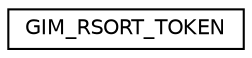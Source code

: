 digraph "Graphical Class Hierarchy"
{
  edge [fontname="Helvetica",fontsize="10",labelfontname="Helvetica",labelfontsize="10"];
  node [fontname="Helvetica",fontsize="10",shape=record];
  rankdir="LR";
  Node1 [label="GIM_RSORT_TOKEN",height=0.2,width=0.4,color="black", fillcolor="white", style="filled",URL="$struct_g_i_m___r_s_o_r_t___t_o_k_e_n.html"];
}
